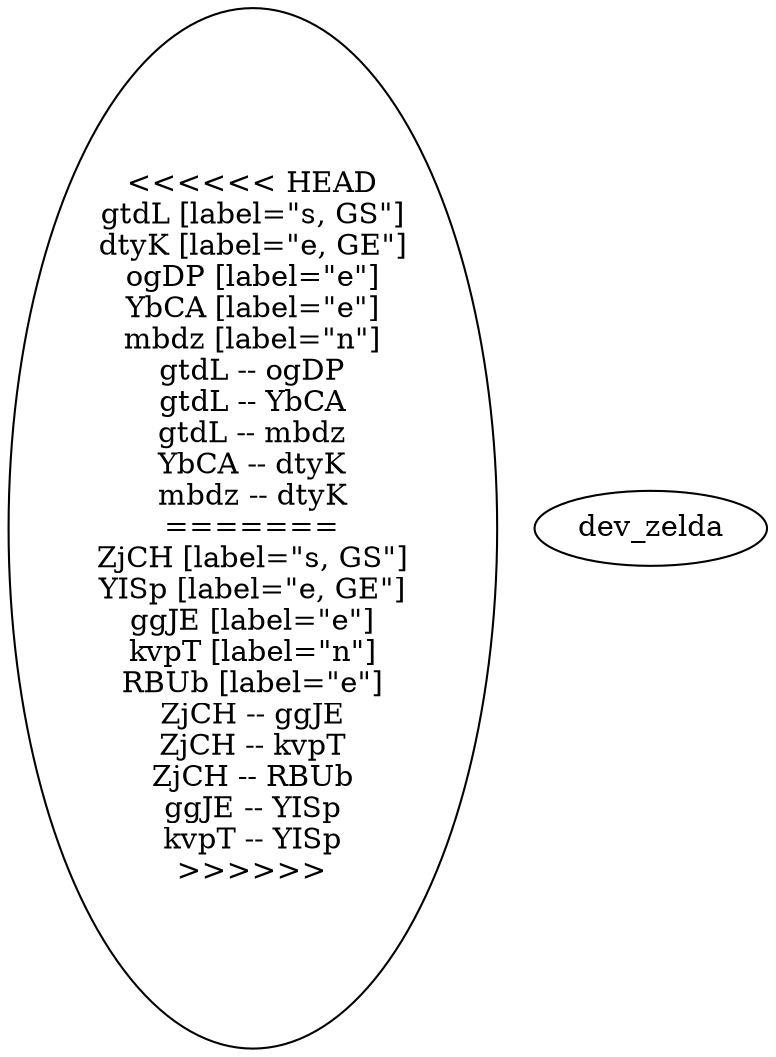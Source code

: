 graph {
<<<<<<< HEAD
gtdL [label="s, GS"]
dtyK [label="e, GE"]
ogDP [label="e"]
YbCA [label="e"]
mbdz [label="n"]
gtdL -- ogDP
gtdL -- YbCA
gtdL -- mbdz
YbCA -- dtyK
mbdz -- dtyK
=======
ZjCH [label="s, GS"]
YISp [label="e, GE"]
ggJE [label="e"]
kvpT [label="n"]
RBUb [label="e"]
ZjCH -- ggJE
ZjCH -- kvpT
ZjCH -- RBUb
ggJE -- YISp
kvpT -- YISp
>>>>>>> dev_zelda
}